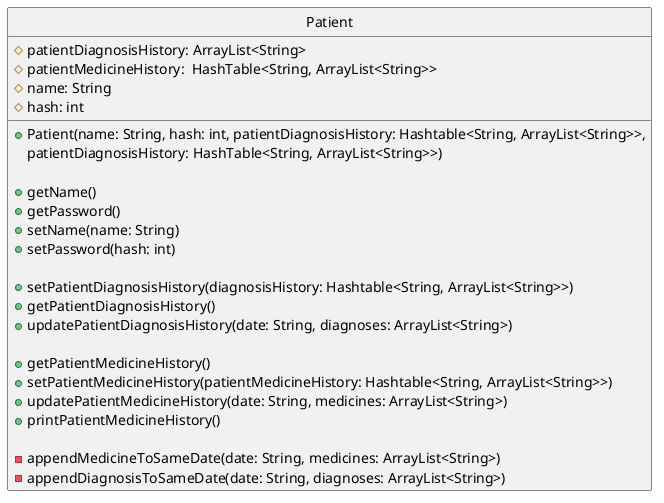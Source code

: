 [comment]: <> (//@@author Geeeetyx)

@startuml
'https://plantuml.com/sequence-diagram
hide circle


class Patient{
#patientDiagnosisHistory: ArrayList<String>
#patientMedicineHistory:  HashTable<String, ArrayList<String>>
#name: String
#hash: int

+Patient(name: String, hash: int, patientDiagnosisHistory: Hashtable<String, ArrayList<String>>,
         patientDiagnosisHistory: HashTable<String, ArrayList<String>>)

+getName()
+getPassword()
+setName(name: String)
+setPassword(hash: int)

+setPatientDiagnosisHistory(diagnosisHistory: Hashtable<String, ArrayList<String>>)
+getPatientDiagnosisHistory()
+updatePatientDiagnosisHistory(date: String, diagnoses: ArrayList<String>)

+getPatientMedicineHistory()
+setPatientMedicineHistory(patientMedicineHistory: Hashtable<String, ArrayList<String>>)
+updatePatientMedicineHistory(date: String, medicines: ArrayList<String>)
+printPatientMedicineHistory()

-appendMedicineToSameDate(date: String, medicines: ArrayList<String>)
-appendDiagnosisToSameDate(date: String, diagnoses: ArrayList<String>)
}

@enduml